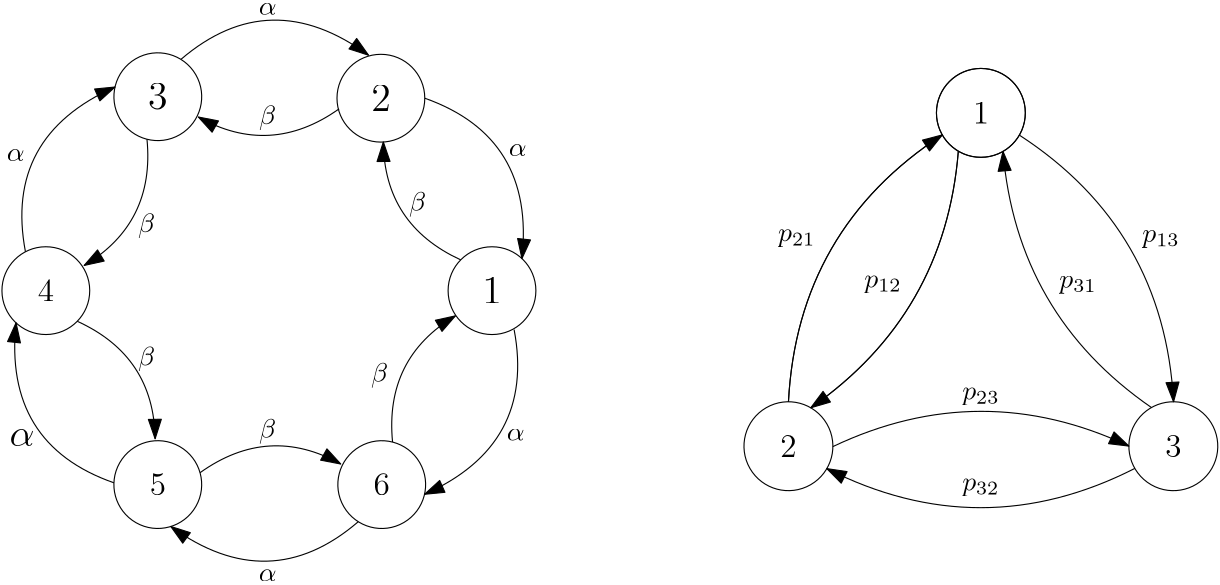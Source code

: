 <?xml version="1.0"?>
<!DOCTYPE ipe SYSTEM "ipe.dtd">
<ipe version="70218" creator="Ipe 7.2.23">
<info created="D:20211017113642" modified="D:20211121175344"/>
<ipestyle name="basic">
<symbol name="arrow/arc(spx)">
<path stroke="sym-stroke" fill="sym-stroke" pen="sym-pen">
0 0 m
-1 0.333 l
-1 -0.333 l
h
</path>
</symbol>
<symbol name="arrow/farc(spx)">
<path stroke="sym-stroke" fill="white" pen="sym-pen">
0 0 m
-1 0.333 l
-1 -0.333 l
h
</path>
</symbol>
<symbol name="arrow/ptarc(spx)">
<path stroke="sym-stroke" fill="sym-stroke" pen="sym-pen">
0 0 m
-1 0.333 l
-0.8 0 l
-1 -0.333 l
h
</path>
</symbol>
<symbol name="arrow/fptarc(spx)">
<path stroke="sym-stroke" fill="white" pen="sym-pen">
0 0 m
-1 0.333 l
-0.8 0 l
-1 -0.333 l
h
</path>
</symbol>
<symbol name="mark/circle(sx)" transformations="translations">
<path fill="sym-stroke">
0.6 0 0 0.6 0 0 e
0.4 0 0 0.4 0 0 e
</path>
</symbol>
<symbol name="mark/disk(sx)" transformations="translations">
<path fill="sym-stroke">
0.6 0 0 0.6 0 0 e
</path>
</symbol>
<symbol name="mark/fdisk(sfx)" transformations="translations">
<group>
<path fill="sym-fill">
0.5 0 0 0.5 0 0 e
</path>
<path fill="sym-stroke" fillrule="eofill">
0.6 0 0 0.6 0 0 e
0.4 0 0 0.4 0 0 e
</path>
</group>
</symbol>
<symbol name="mark/box(sx)" transformations="translations">
<path fill="sym-stroke" fillrule="eofill">
-0.6 -0.6 m
0.6 -0.6 l
0.6 0.6 l
-0.6 0.6 l
h
-0.4 -0.4 m
0.4 -0.4 l
0.4 0.4 l
-0.4 0.4 l
h
</path>
</symbol>
<symbol name="mark/square(sx)" transformations="translations">
<path fill="sym-stroke">
-0.6 -0.6 m
0.6 -0.6 l
0.6 0.6 l
-0.6 0.6 l
h
</path>
</symbol>
<symbol name="mark/fsquare(sfx)" transformations="translations">
<group>
<path fill="sym-fill">
-0.5 -0.5 m
0.5 -0.5 l
0.5 0.5 l
-0.5 0.5 l
h
</path>
<path fill="sym-stroke" fillrule="eofill">
-0.6 -0.6 m
0.6 -0.6 l
0.6 0.6 l
-0.6 0.6 l
h
-0.4 -0.4 m
0.4 -0.4 l
0.4 0.4 l
-0.4 0.4 l
h
</path>
</group>
</symbol>
<symbol name="mark/cross(sx)" transformations="translations">
<group>
<path fill="sym-stroke">
-0.43 -0.57 m
0.57 0.43 l
0.43 0.57 l
-0.57 -0.43 l
h
</path>
<path fill="sym-stroke">
-0.43 0.57 m
0.57 -0.43 l
0.43 -0.57 l
-0.57 0.43 l
h
</path>
</group>
</symbol>
<symbol name="arrow/fnormal(spx)">
<path stroke="sym-stroke" fill="white" pen="sym-pen">
0 0 m
-1 0.333 l
-1 -0.333 l
h
</path>
</symbol>
<symbol name="arrow/pointed(spx)">
<path stroke="sym-stroke" fill="sym-stroke" pen="sym-pen">
0 0 m
-1 0.333 l
-0.8 0 l
-1 -0.333 l
h
</path>
</symbol>
<symbol name="arrow/fpointed(spx)">
<path stroke="sym-stroke" fill="white" pen="sym-pen">
0 0 m
-1 0.333 l
-0.8 0 l
-1 -0.333 l
h
</path>
</symbol>
<symbol name="arrow/linear(spx)">
<path stroke="sym-stroke" pen="sym-pen">
-1 0.333 m
0 0 l
-1 -0.333 l
</path>
</symbol>
<symbol name="arrow/fdouble(spx)">
<path stroke="sym-stroke" fill="white" pen="sym-pen">
0 0 m
-1 0.333 l
-1 -0.333 l
h
-1 0 m
-2 0.333 l
-2 -0.333 l
h
</path>
</symbol>
<symbol name="arrow/double(spx)">
<path stroke="sym-stroke" fill="sym-stroke" pen="sym-pen">
0 0 m
-1 0.333 l
-1 -0.333 l
h
-1 0 m
-2 0.333 l
-2 -0.333 l
h
</path>
</symbol>
<symbol name="arrow/mid-normal(spx)">
<path stroke="sym-stroke" fill="sym-stroke" pen="sym-pen">
0.5 0 m
-0.5 0.333 l
-0.5 -0.333 l
h
</path>
</symbol>
<symbol name="arrow/mid-fnormal(spx)">
<path stroke="sym-stroke" fill="white" pen="sym-pen">
0.5 0 m
-0.5 0.333 l
-0.5 -0.333 l
h
</path>
</symbol>
<symbol name="arrow/mid-pointed(spx)">
<path stroke="sym-stroke" fill="sym-stroke" pen="sym-pen">
0.5 0 m
-0.5 0.333 l
-0.3 0 l
-0.5 -0.333 l
h
</path>
</symbol>
<symbol name="arrow/mid-fpointed(spx)">
<path stroke="sym-stroke" fill="white" pen="sym-pen">
0.5 0 m
-0.5 0.333 l
-0.3 0 l
-0.5 -0.333 l
h
</path>
</symbol>
<symbol name="arrow/mid-double(spx)">
<path stroke="sym-stroke" fill="sym-stroke" pen="sym-pen">
1 0 m
0 0.333 l
0 -0.333 l
h
0 0 m
-1 0.333 l
-1 -0.333 l
h
</path>
</symbol>
<symbol name="arrow/mid-fdouble(spx)">
<path stroke="sym-stroke" fill="white" pen="sym-pen">
1 0 m
0 0.333 l
0 -0.333 l
h
0 0 m
-1 0.333 l
-1 -0.333 l
h
</path>
</symbol>
<anglesize name="22.5 deg" value="22.5"/>
<anglesize name="30 deg" value="30"/>
<anglesize name="45 deg" value="45"/>
<anglesize name="60 deg" value="60"/>
<anglesize name="90 deg" value="90"/>
<arrowsize name="large" value="10"/>
<arrowsize name="small" value="5"/>
<arrowsize name="tiny" value="3"/>
<color name="blue" value="0 0 1"/>
<color name="brown" value="0.647 0.165 0.165"/>
<color name="darkblue" value="0 0 0.545"/>
<color name="darkcyan" value="0 0.545 0.545"/>
<color name="darkgray" value="0.663"/>
<color name="darkgreen" value="0 0.392 0"/>
<color name="darkmagenta" value="0.545 0 0.545"/>
<color name="darkorange" value="1 0.549 0"/>
<color name="darkred" value="0.545 0 0"/>
<color name="gold" value="1 0.843 0"/>
<color name="gray" value="0.745"/>
<color name="green" value="0 1 0"/>
<color name="lightblue" value="0.678 0.847 0.902"/>
<color name="lightcyan" value="0.878 1 1"/>
<color name="lightgray" value="0.827"/>
<color name="lightgreen" value="0.565 0.933 0.565"/>
<color name="lightyellow" value="1 1 0.878"/>
<color name="navy" value="0 0 0.502"/>
<color name="orange" value="1 0.647 0"/>
<color name="pink" value="1 0.753 0.796"/>
<color name="purple" value="0.627 0.125 0.941"/>
<color name="red" value="1 0 0"/>
<color name="seagreen" value="0.18 0.545 0.341"/>
<color name="turquoise" value="0.251 0.878 0.816"/>
<color name="violet" value="0.933 0.51 0.933"/>
<color name="yellow" value="1 1 0"/>
<dashstyle name="dash dot dotted" value="[4 2 1 2 1 2] 0"/>
<dashstyle name="dash dotted" value="[4 2 1 2] 0"/>
<dashstyle name="dashed" value="[4] 0"/>
<dashstyle name="dotted" value="[1 3] 0"/>
<gridsize name="10 pts (~3.5 mm)" value="10"/>
<gridsize name="14 pts (~5 mm)" value="14"/>
<gridsize name="16 pts (~6 mm)" value="16"/>
<gridsize name="20 pts (~7 mm)" value="20"/>
<gridsize name="28 pts (~10 mm)" value="28"/>
<gridsize name="32 pts (~12 mm)" value="32"/>
<gridsize name="4 pts" value="4"/>
<gridsize name="56 pts (~20 mm)" value="56"/>
<gridsize name="8 pts (~3 mm)" value="8"/>
<opacity name="10%" value="0.1"/>
<opacity name="30%" value="0.3"/>
<opacity name="50%" value="0.5"/>
<opacity name="75%" value="0.75"/>
<pen name="fat" value="1.2"/>
<pen name="heavier" value="0.8"/>
<pen name="ultrafat" value="2"/>
<symbolsize name="large" value="5"/>
<symbolsize name="small" value="2"/>
<symbolsize name="tiny" value="1.1"/>
<textsize name="Huge" value="\Huge"/>
<textsize name="LARGE" value="\LARGE"/>
<textsize name="Large" value="\Large"/>
<textsize name="footnote" value="\footnotesize"/>
<textsize name="huge" value="\huge"/>
<textsize name="large" value="\large"/>
<textsize name="small" value="\small"/>
<textsize name="tiny" value="\tiny"/>
<textstyle name="center" begin="\begin{center}" end="\end{center}"/>
<textstyle name="item" begin="\begin{itemize}\item{}" end="\end{itemize}"/>
<textstyle name="itemize" begin="\begin{itemize}" end="\end{itemize}"/>
<tiling name="falling" angle="-60" step="4" width="1"/>
<tiling name="rising" angle="30" step="4" width="1"/>
</ipestyle>
<page>
<layer name="alpha"/>
<view layers="alpha" active="alpha"/>
<path layer="alpha" matrix="1 0 0 1 -8 69.282" stroke="black">
15.8005 0 0 15.8005 176 384 e
</path>
<path matrix="1 0 0 1 32 0" stroke="black">
15.8005 0 0 15.8005 176 384 e
</path>
<path matrix="1 0 0 1 -128 0" stroke="black" arrow="normal/normal">
311.8 453.282 m
351.58 439.183
346.775 395.557 c
</path>
<path matrix="1 0 0 1 -128 0" stroke="black" rarrow="normal/normal">
296.888 437.507 m
297.175 407.772
324.736 395.081 c
</path>
<path matrix="0.499618 0.866246 -0.866246 0.499618 332.942 -29.2556" stroke="black" arrow="normal/normal">
311.8 453.282 m
351.58 439.183
346.775 395.557 c
</path>
<path matrix="0.499618 0.866246 -0.866246 0.499618 332.942 -29.2556" stroke="black" rarrow="normal/normal">
296.888 437.507 m
297.175 407.772
324.736 395.081 c
</path>
<path matrix="-0.503803 0.863819 -0.863819 -0.503803 508.07 495.247" stroke="black">
15.8005 0 0 15.8005 176 384 e
</path>
<path matrix="-0.503803 0.863819 -0.863819 -0.503803 588.678 357.036" stroke="black" arrow="normal/normal">
311.8 453.282 m
351.58 439.183
346.775 395.557 c
</path>
<path matrix="-0.503803 0.863819 -0.863819 -0.503803 588.678 357.036" stroke="black" rarrow="normal/normal">
296.888 437.507 m
297.175 407.772
324.736 395.081 c
</path>
<path matrix="-0.99999 -0.00439644 0.00439644 -0.99999 221.692 768.774" stroke="black">
15.8005 0 0 15.8005 176 384 e
</path>
<path matrix="-0.99999 -0.00439644 0.00439644 -0.99999 381.69 769.477" stroke="black" arrow="normal/normal">
311.8 453.282 m
351.58 439.183
346.775 395.557 c
</path>
<path matrix="-0.99999 -0.00439644 0.00439644 -0.99999 381.69 769.477" stroke="black" rarrow="normal/normal">
296.888 437.507 m
297.175 407.772
324.736 395.081 c
</path>
<path matrix="-0.496188 -0.868215 0.868215 -0.496188 -158.378 657.527" stroke="black">
15.8005 0 0 15.8005 176 384 e
</path>
<path matrix="-0.496188 -0.868215 0.868215 -0.496188 -78.9879 796.441" stroke="black" arrow="normal/normal">
311.8 453.282 m
351.58 439.183
346.775 395.557 c
</path>
<path matrix="-0.496188 -0.868215 0.868215 -0.496188 -78.9879 796.441" stroke="black" rarrow="normal/normal">
296.888 437.507 m
297.175 407.772
324.736 395.081 c
</path>
<path matrix="0.503803 -0.863819 0.863819 0.503803 -252.07 272.753" stroke="black">
15.8005 0 0 15.8005 176 384 e
</path>
<path matrix="0.503803 -0.863819 0.863819 0.503803 -332.678 410.964" stroke="black" arrow="normal/normal">
311.8 453.282 m
351.58 439.183
346.775 395.557 c
</path>
<path matrix="0.503803 -0.863819 0.863819 0.503803 -332.678 410.964" stroke="black" rarrow="normal/normal">
296.888 437.507 m
297.175 407.772
324.736 395.081 c
</path>
<text matrix="1 0 0 1 -131.512 -4.6225" transformations="translations" pos="296 453.282" stroke="black" type="label" width="7.024" height="9.245" depth="0" valign="baseline" size="Large">2</text>
<text matrix="1 0 0 1 -131.512 -4.6225" transformations="translations" pos="336 384" stroke="black" type="label" width="7.024" height="9.245" depth="0" valign="baseline" size="Large">1</text>
<text matrix="1 0 0 1 -131.545 -3.84793" transformations="translations" pos="176 384" stroke="black" type="label" width="5.853" height="7.704" depth="0" valign="baseline" size="large">4</text>
<text matrix="1 0 0 1 -131.239 -4.38503" transformations="translations" pos="216 314.718" stroke="black" type="label" width="5.853" height="7.704" depth="0" valign="baseline" size="large">5</text>
<text matrix="1 0 0 1 -132.303 -4.36371" transformations="translations" pos="216.485 453.56" stroke="black" type="label" width="7.024" height="9.245" depth="0" valign="baseline" size="Large">3</text>
<text matrix="1 0 0 1 -131.104 -4.66979" transformations="translations" pos="296.483 314.999" stroke="black" type="label" width="5.853" height="7.704" depth="0" valign="baseline" size="large">6</text>
<text matrix="1 0 0 1 -126 0" transformations="translations" pos="340.002 432.498" stroke="black" type="label" width="6.41" height="4.289" depth="0" valign="baseline" style="math">\alpha</text>
<text matrix="1 0 0 1 -126 1" transformations="translations" pos="304.148 411.799" stroke="black" type="label" width="6.161" height="6.926" depth="1.93" valign="baseline" style="math">\beta</text>
<text matrix="1 0 0 1 -132.003 2" transformations="translations" pos="256 481.347" stroke="black" type="label" width="6.41" height="4.289" depth="0" valign="baseline" style="math">\alpha
</text>
<text matrix="1 0 0 1 -131.878 3.93" transformations="translations" pos="256 439.942" stroke="black" type="label" width="6.161" height="6.926" depth="1.93" valign="baseline" style="math">\beta</text>
<text matrix="1 0 0 1 -138.41 -2" transformations="translations" pos="171.697 432.673" stroke="black" type="label" width="6.41" height="4.289" depth="0" valign="baseline" style="math">\alpha
</text>
<text matrix="1 0 0 1 -127 -6.926" transformations="translations" pos="207.562 411.965" stroke="black" type="label" width="6.161" height="6.926" depth="1.93" valign="baseline" style="math">\beta</text>
<text matrix="1 0 0 1 -137.41 -7.289" transformations="translations" pos="171.697 335.327" stroke="black" type="label" width="9.026" height="6.177" depth="0" valign="baseline" size="Large" style="math">\alpha</text>
<text matrix="1 0 0 1 -127 1" transformations="translations" pos="207.562 356.035" stroke="black" type="label" width="6.161" height="6.926" depth="1.93" valign="baseline" style="math">\beta</text>
<text matrix="1 0 0 1 -131.878 2.93" transformations="translations" pos="256 328.069" stroke="black" type="label" width="6.161" height="6.926" depth="1.93" valign="baseline" style="math">\beta</text>
<text matrix="1 0 0 1 -132.003 -7.289" transformations="translations" pos="256 286.655" stroke="black" type="label" width="6.41" height="4.289" depth="0" valign="baseline" style="math">\alpha</text>
<text matrix="1 0 0 1 -140 -4.856" transformations="translations" pos="304.438 356.035" stroke="black" type="label" width="6.161" height="6.926" depth="1.93" valign="baseline" style="math">\beta
</text>
<text matrix="1 0 0 1 -127 -5.289" transformations="translations" pos="340.303 335.327" stroke="black" type="label" width="6.41" height="4.289" depth="0" valign="baseline" style="math">\alpha</text>
<path matrix="1 0 0 1 0 -336" stroke="black">
16 0 0 16 384 784 e
</path>
<path matrix="1 0 0 1 0 -336" stroke="black">
375.884 770.211 m
371.131 711.43
322.757 677.834 c
</path>
<path matrix="1 0 0 1 0 -336" stroke="black">
370.105 776.067 m
317.983 742.115
314.726 680 c
</path>
<path matrix="1 0 0 1 0 -336" stroke="black">
16 0 0 16 384 784 e
</path>
<path matrix="1 0 0 1 0 -336" stroke="black" arrow="normal/normal">
375.884 770.211 m
371.131 711.43
322.757 677.834 c
</path>
<path matrix="1 0 0 1 0 -336" stroke="black" rarrow="normal/normal">
370.105 776.067 m
317.983 742.115
314.726 680 c
</path>
<path matrix="-0.5 0.866025 -0.866025 -0.5 1185.68 387.446" stroke="black">
16 0 0 16 384 784 e
</path>
<path matrix="-0.5 0.866025 -0.866025 -0.5 1185.68 387.446" stroke="black" arrow="normal/normal">
375.884 770.211 m
371.131 711.43
322.757 677.834 c
</path>
<path matrix="-0.5 0.866025 -0.866025 -0.5 1185.68 387.446" stroke="black" rarrow="normal/normal">
370.105 776.067 m
317.983 742.115
314.726 680 c
</path>
<path matrix="-0.5 -0.866025 0.866025 -0.5 -33.6819 1052.55" stroke="black">
16 0 0 16 384 784 e
</path>
<path matrix="-0.5 -0.866025 0.866025 -0.5 -33.6819 1052.55" stroke="black" arrow="normal/normal">
375.884 770.211 m
371.131 711.43
322.757 677.834 c
</path>
<path matrix="-0.5 -0.866025 0.866025 -0.5 -33.6819 1052.55" stroke="black" rarrow="normal/normal">
370.105 776.067 m
317.983 742.115
314.726 680 c
</path>
<text matrix="1 0 0 1 -2.9265 -3.852" transformations="translations" pos="384 448" stroke="black" type="label" width="5.853" height="7.704" depth="0" valign="baseline" size="large" style="math">1</text>
<text matrix="1 0 0 1 -2.5211 -3.6174" transformations="translations" pos="314.311 327.765" stroke="black" type="label" width="5.853" height="7.704" depth="0" valign="baseline" size="large" style="math">2</text>
<text matrix="1 0 0 1 -5.5298 -2.3526" transformations="translations" pos="455.885 326.497" stroke="black" type="label" width="5.853" height="7.704" depth="0" valign="baseline" size="large" style="math">3
</text>
<text matrix="1 0 0 1 -3.5 -2.1" transformations="translations" pos="445.618 403.575" stroke="black" type="label" width="13.453" height="4.297" depth="1.93" valign="baseline" style="math">p_{13}</text>
<text matrix="1 0 0 1 -1.3 0" transformations="translations" pos="413.514 385.04" stroke="black" type="label" width="13.453" height="4.297" depth="1.93" valign="baseline" style="math">p_{31}</text>
<text matrix="1 0 0 1 -3.1 -6.6" transformations="translations" pos="314.082 408.367" stroke="black" type="label" width="13.453" height="4.297" depth="1.93" valign="baseline" style="math">p_{21}</text>
<text matrix="1 0 0 1 -22.8 6.1" transformations="translations" pos="364.839 379.063" stroke="black" type="label" width="13.453" height="4.297" depth="1.93" valign="baseline" style="math">p_{12}</text>
<text matrix="1 0 0 1 -6.72834 -1.89737" transformations="translations" pos="384 346.707" stroke="black" type="label" width="13.453" height="4.297" depth="1.93" valign="baseline" style="math">p_{23}</text>
<text matrix="1 0 0 1 -6.74946 0" transformations="translations" pos="384 312.081" stroke="black" type="label" width="13.453" height="4.297" depth="1.93" valign="baseline" style="math">p_{32}</text>
</page>
</ipe>
